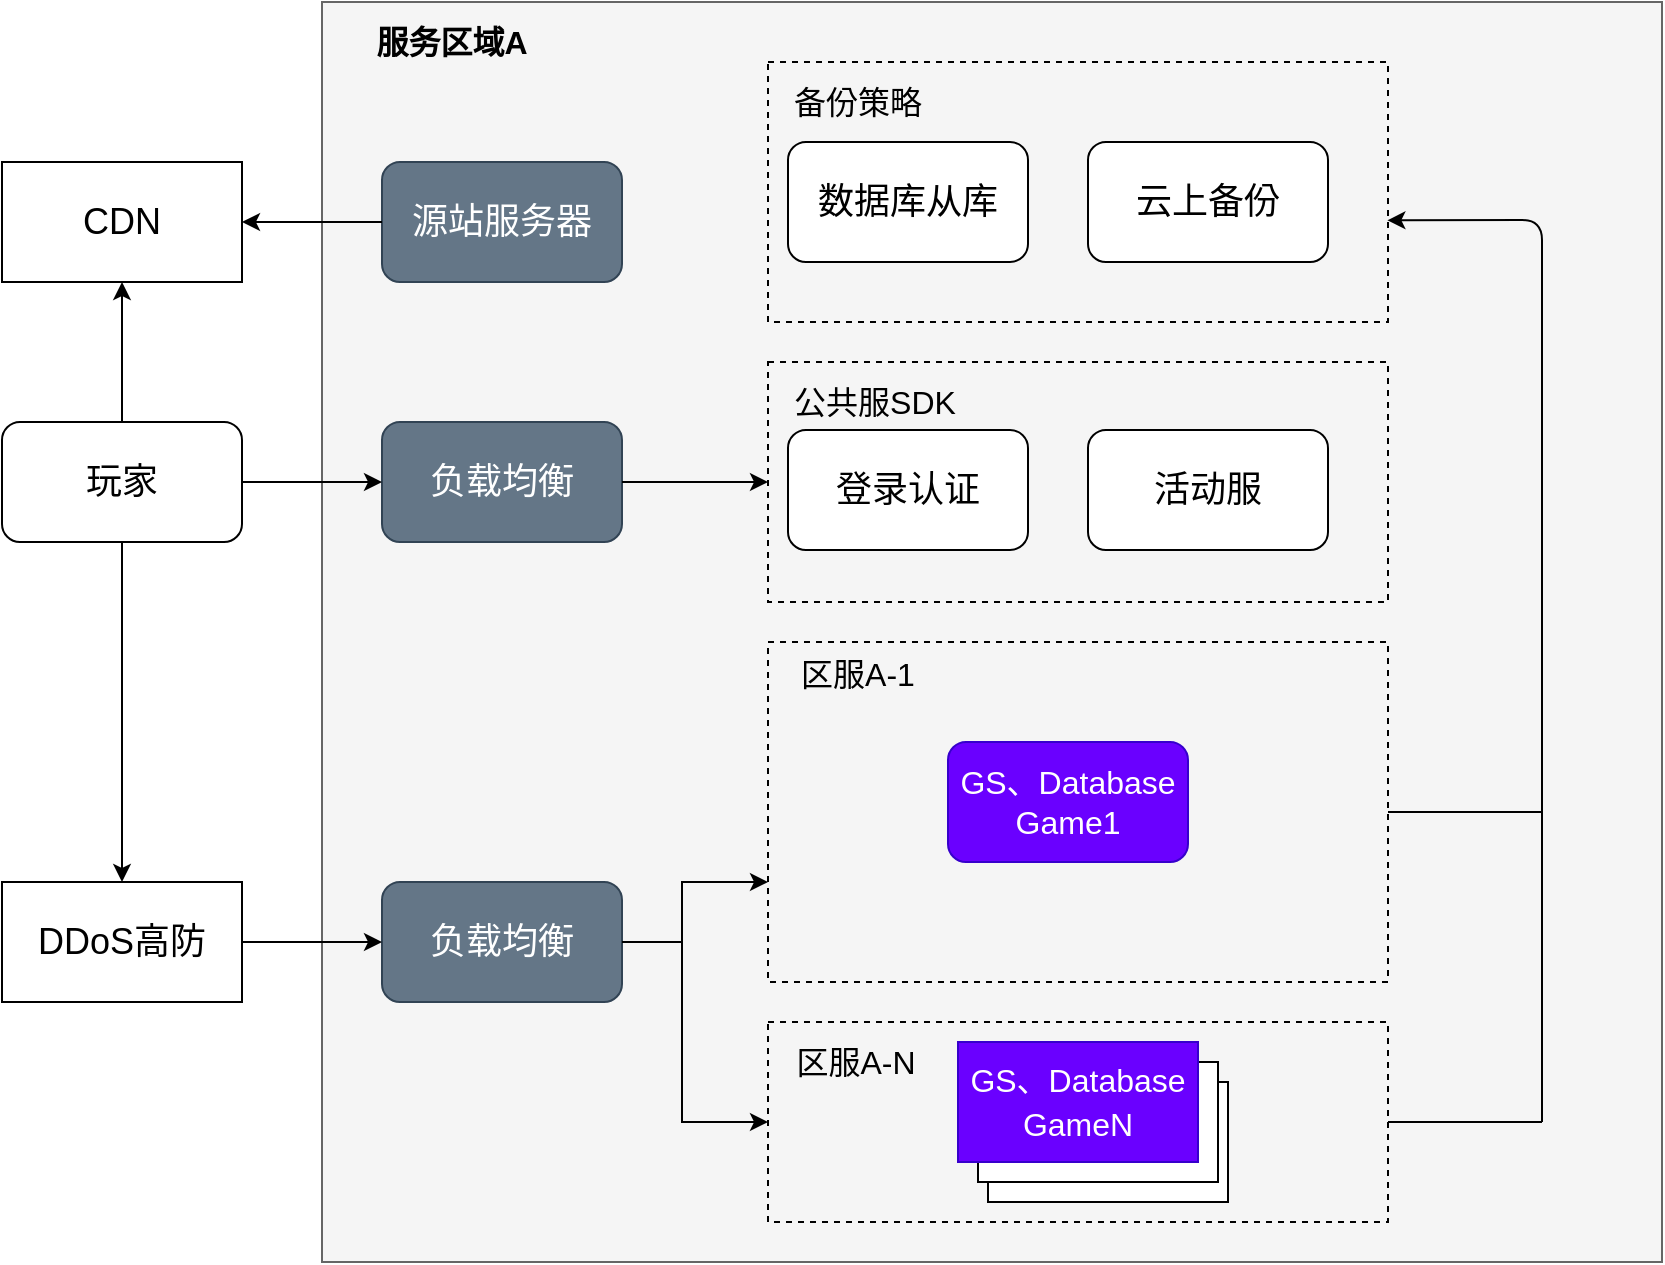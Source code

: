 <mxfile version="14.4.3" type="github">
  <diagram id="fT9dytx6FlZxMEzEyuWl" name="Page-1">
    <mxGraphModel dx="1564" dy="806" grid="1" gridSize="10" guides="1" tooltips="1" connect="1" arrows="1" fold="1" page="1" pageScale="1" pageWidth="1600" pageHeight="1200" math="0" shadow="0">
      <root>
        <mxCell id="0" />
        <mxCell id="1" parent="0" />
        <mxCell id="Vs3RJaH12gDjdYwrqUp_-3" value="" style="rounded=0;whiteSpace=wrap;html=1;fillColor=#f5f5f5;strokeColor=#666666;fontColor=#333333;" parent="1" vertex="1">
          <mxGeometry x="330" y="320" width="670" height="630" as="geometry" />
        </mxCell>
        <mxCell id="Vs3RJaH12gDjdYwrqUp_-6" value="CDN" style="rounded=0;whiteSpace=wrap;html=1;fontSize=18;" parent="1" vertex="1">
          <mxGeometry x="170" y="400" width="120" height="60" as="geometry" />
        </mxCell>
        <mxCell id="Vs3RJaH12gDjdYwrqUp_-16" value="" style="edgeStyle=orthogonalEdgeStyle;rounded=0;orthogonalLoop=1;jettySize=auto;html=1;" parent="1" source="Vs3RJaH12gDjdYwrqUp_-7" target="Vs3RJaH12gDjdYwrqUp_-6" edge="1">
          <mxGeometry relative="1" as="geometry" />
        </mxCell>
        <mxCell id="Vs3RJaH12gDjdYwrqUp_-7" value="玩家" style="rounded=1;whiteSpace=wrap;html=1;fontSize=18;" parent="1" vertex="1">
          <mxGeometry x="170" y="530" width="120" height="60" as="geometry" />
        </mxCell>
        <mxCell id="Vs3RJaH12gDjdYwrqUp_-8" value="DDoS高防" style="rounded=0;whiteSpace=wrap;html=1;fontSize=18;" parent="1" vertex="1">
          <mxGeometry x="170" y="760" width="120" height="60" as="geometry" />
        </mxCell>
        <mxCell id="Vs3RJaH12gDjdYwrqUp_-9" value="&lt;font style=&quot;font-size: 16px&quot;&gt;服务区域A&lt;/font&gt;" style="text;html=1;strokeColor=none;fillColor=none;align=center;verticalAlign=middle;whiteSpace=wrap;rounded=0;fontStyle=1;fontSize=18;" parent="1" vertex="1">
          <mxGeometry x="350" y="330" width="90" height="20" as="geometry" />
        </mxCell>
        <mxCell id="Vs3RJaH12gDjdYwrqUp_-10" value="源站服务器" style="rounded=1;whiteSpace=wrap;html=1;fontSize=18;fillColor=#647687;strokeColor=#314354;fontColor=#ffffff;" parent="1" vertex="1">
          <mxGeometry x="360" y="400" width="120" height="60" as="geometry" />
        </mxCell>
        <mxCell id="Vs3RJaH12gDjdYwrqUp_-11" value="负载均衡" style="rounded=1;whiteSpace=wrap;html=1;fontSize=18;fillColor=#647687;strokeColor=#314354;fontColor=#ffffff;" parent="1" vertex="1">
          <mxGeometry x="360" y="530" width="120" height="60" as="geometry" />
        </mxCell>
        <mxCell id="Vs3RJaH12gDjdYwrqUp_-12" value="负载均衡&lt;br style=&quot;font-size: 18px;&quot;&gt;" style="rounded=1;whiteSpace=wrap;html=1;strokeColor=#314354;fillColor=#647687;fontColor=#ffffff;fontSize=18;" parent="1" vertex="1">
          <mxGeometry x="360" y="760" width="120" height="60" as="geometry" />
        </mxCell>
        <mxCell id="Vs3RJaH12gDjdYwrqUp_-19" value="" style="rounded=0;whiteSpace=wrap;html=1;dashed=1;strokeColor=#000000;fillColor=none;gradientColor=none;" parent="1" vertex="1">
          <mxGeometry x="553" y="350" width="310" height="130" as="geometry" />
        </mxCell>
        <mxCell id="Vs3RJaH12gDjdYwrqUp_-20" value="" style="rounded=0;whiteSpace=wrap;html=1;dashed=1;strokeColor=#000000;fillColor=none;gradientColor=none;" parent="1" vertex="1">
          <mxGeometry x="553" y="500" width="310" height="120" as="geometry" />
        </mxCell>
        <mxCell id="Vs3RJaH12gDjdYwrqUp_-21" value="" style="rounded=0;whiteSpace=wrap;html=1;dashed=1;strokeColor=#000000;fillColor=none;gradientColor=none;" parent="1" vertex="1">
          <mxGeometry x="553" y="640" width="310" height="170" as="geometry" />
        </mxCell>
        <mxCell id="Vs3RJaH12gDjdYwrqUp_-22" value="" style="rounded=0;whiteSpace=wrap;html=1;dashed=1;strokeColor=#000000;fillColor=none;gradientColor=none;" parent="1" vertex="1">
          <mxGeometry x="553" y="830" width="310" height="100" as="geometry" />
        </mxCell>
        <mxCell id="Vs3RJaH12gDjdYwrqUp_-23" value="&lt;span style=&quot;font-weight: 400; font-size: 16px;&quot;&gt;备份策略&lt;/span&gt;" style="text;html=1;strokeColor=none;fillColor=none;align=center;verticalAlign=middle;whiteSpace=wrap;rounded=0;fontStyle=1;fontSize=16;" parent="1" vertex="1">
          <mxGeometry x="563" y="360" width="70" height="20" as="geometry" />
        </mxCell>
        <mxCell id="Vs3RJaH12gDjdYwrqUp_-24" value="登录认证" style="rounded=1;whiteSpace=wrap;html=1;fontSize=18;" parent="1" vertex="1">
          <mxGeometry x="563" y="534" width="120" height="60" as="geometry" />
        </mxCell>
        <mxCell id="Vs3RJaH12gDjdYwrqUp_-25" value="活动服" style="rounded=1;whiteSpace=wrap;html=1;fontSize=18;" parent="1" vertex="1">
          <mxGeometry x="713" y="534" width="120" height="60" as="geometry" />
        </mxCell>
        <mxCell id="Vs3RJaH12gDjdYwrqUp_-26" value="&lt;span style=&quot;font-weight: 400; font-size: 16px;&quot;&gt;公共服SDK&lt;/span&gt;" style="text;html=1;strokeColor=none;fillColor=none;align=center;verticalAlign=middle;whiteSpace=wrap;rounded=0;fontStyle=1;fontSize=16;" parent="1" vertex="1">
          <mxGeometry x="563" y="510" width="87" height="20" as="geometry" />
        </mxCell>
        <mxCell id="Vs3RJaH12gDjdYwrqUp_-27" value="&lt;span style=&quot;font-weight: 400; font-size: 16px;&quot;&gt;区服A-1&lt;/span&gt;" style="text;html=1;strokeColor=none;fillColor=none;align=center;verticalAlign=middle;whiteSpace=wrap;rounded=0;fontStyle=1;fontSize=16;" parent="1" vertex="1">
          <mxGeometry x="563" y="646" width="70" height="20" as="geometry" />
        </mxCell>
        <mxCell id="Vs3RJaH12gDjdYwrqUp_-28" value="&lt;span style=&quot;font-weight: 400; font-size: 16px;&quot;&gt;区服A-N&lt;/span&gt;" style="text;html=1;strokeColor=none;fillColor=none;align=center;verticalAlign=middle;whiteSpace=wrap;rounded=0;fontStyle=1;fontSize=16;" parent="1" vertex="1">
          <mxGeometry x="562" y="840" width="70" height="20" as="geometry" />
        </mxCell>
        <mxCell id="Vs3RJaH12gDjdYwrqUp_-29" value="架构同源A-1" style="rounded=0;whiteSpace=wrap;html=1;" parent="1" vertex="1">
          <mxGeometry x="663" y="860" width="120" height="60" as="geometry" />
        </mxCell>
        <mxCell id="Vs3RJaH12gDjdYwrqUp_-30" value="架构同源A-1" style="rounded=0;whiteSpace=wrap;html=1;" parent="1" vertex="1">
          <mxGeometry x="658" y="850" width="120" height="60" as="geometry" />
        </mxCell>
        <mxCell id="Vs3RJaH12gDjdYwrqUp_-31" value="&lt;span style=&quot;font-size: 16px&quot;&gt;GS、Database&lt;/span&gt;&lt;br style=&quot;font-size: 16px&quot;&gt;&lt;span style=&quot;font-size: 16px&quot;&gt;GameN&lt;/span&gt;" style="rounded=0;whiteSpace=wrap;html=1;fontSize=18;fillColor=#6a00ff;strokeColor=#3700CC;fontColor=#ffffff;" parent="1" vertex="1">
          <mxGeometry x="648" y="840" width="120" height="60" as="geometry" />
        </mxCell>
        <mxCell id="Vs3RJaH12gDjdYwrqUp_-34" value="数据库从库" style="rounded=1;whiteSpace=wrap;html=1;fontSize=18;" parent="1" vertex="1">
          <mxGeometry x="563" y="390" width="120" height="60" as="geometry" />
        </mxCell>
        <mxCell id="Vs3RJaH12gDjdYwrqUp_-35" value="&lt;font style=&quot;font-size: 18px&quot;&gt;云上备份&lt;/font&gt;" style="rounded=1;whiteSpace=wrap;html=1;" parent="1" vertex="1">
          <mxGeometry x="713" y="390" width="120" height="60" as="geometry" />
        </mxCell>
        <mxCell id="Vs3RJaH12gDjdYwrqUp_-36" value="GS、Database&lt;br&gt;Game1" style="rounded=1;whiteSpace=wrap;html=1;fontSize=16;fillColor=#6a00ff;strokeColor=#3700CC;fontColor=#ffffff;" parent="1" vertex="1">
          <mxGeometry x="643" y="690" width="120" height="60" as="geometry" />
        </mxCell>
        <mxCell id="Vs3RJaH12gDjdYwrqUp_-38" value="" style="endArrow=classic;html=1;exitX=1;exitY=0.5;exitDx=0;exitDy=0;entryX=0;entryY=0.5;entryDx=0;entryDy=0;" parent="1" source="Vs3RJaH12gDjdYwrqUp_-7" target="Vs3RJaH12gDjdYwrqUp_-11" edge="1">
          <mxGeometry width="50" height="50" relative="1" as="geometry">
            <mxPoint x="580" y="530" as="sourcePoint" />
            <mxPoint x="630" y="480" as="targetPoint" />
            <Array as="points" />
          </mxGeometry>
        </mxCell>
        <mxCell id="Vs3RJaH12gDjdYwrqUp_-41" value="" style="endArrow=classic;html=1;exitX=0.5;exitY=1;exitDx=0;exitDy=0;entryX=0.5;entryY=0;entryDx=0;entryDy=0;" parent="1" source="Vs3RJaH12gDjdYwrqUp_-7" target="Vs3RJaH12gDjdYwrqUp_-8" edge="1">
          <mxGeometry width="50" height="50" relative="1" as="geometry">
            <mxPoint x="220" y="640" as="sourcePoint" />
            <mxPoint x="270" y="590" as="targetPoint" />
          </mxGeometry>
        </mxCell>
        <mxCell id="Vs3RJaH12gDjdYwrqUp_-42" value="" style="endArrow=classic;html=1;entryX=0;entryY=0.5;entryDx=0;entryDy=0;" parent="1" source="Vs3RJaH12gDjdYwrqUp_-8" target="Vs3RJaH12gDjdYwrqUp_-12" edge="1">
          <mxGeometry width="50" height="50" relative="1" as="geometry">
            <mxPoint x="290" y="740" as="sourcePoint" />
            <mxPoint x="360.711" y="690" as="targetPoint" />
          </mxGeometry>
        </mxCell>
        <mxCell id="Vs3RJaH12gDjdYwrqUp_-45" value="" style="endArrow=classic;html=1;" parent="1" source="Vs3RJaH12gDjdYwrqUp_-11" target="Vs3RJaH12gDjdYwrqUp_-20" edge="1">
          <mxGeometry width="50" height="50" relative="1" as="geometry">
            <mxPoint x="523" y="564" as="sourcePoint" />
            <mxPoint x="553" y="564" as="targetPoint" />
          </mxGeometry>
        </mxCell>
        <mxCell id="Vs3RJaH12gDjdYwrqUp_-49" value="" style="endArrow=classic;html=1;exitX=0;exitY=0.5;exitDx=0;exitDy=0;entryX=1;entryY=0.5;entryDx=0;entryDy=0;" parent="1" source="Vs3RJaH12gDjdYwrqUp_-10" target="Vs3RJaH12gDjdYwrqUp_-6" edge="1">
          <mxGeometry width="50" height="50" relative="1" as="geometry">
            <mxPoint x="630" y="650" as="sourcePoint" />
            <mxPoint x="680" y="600" as="targetPoint" />
          </mxGeometry>
        </mxCell>
        <mxCell id="Vs3RJaH12gDjdYwrqUp_-51" style="edgeStyle=elbowEdgeStyle;rounded=0;orthogonalLoop=1;jettySize=auto;html=1;fontSize=16;fontColor=#030303;entryX=0;entryY=0.5;entryDx=0;entryDy=0;" parent="1" source="Vs3RJaH12gDjdYwrqUp_-12" target="Vs3RJaH12gDjdYwrqUp_-22" edge="1">
          <mxGeometry relative="1" as="geometry">
            <Array as="points">
              <mxPoint x="510" y="880" />
              <mxPoint x="500" y="840" />
            </Array>
          </mxGeometry>
        </mxCell>
        <mxCell id="Vs3RJaH12gDjdYwrqUp_-53" style="edgeStyle=elbowEdgeStyle;rounded=0;orthogonalLoop=1;jettySize=auto;html=1;fontSize=16;fontColor=#030303;entryX=0;entryY=0.5;entryDx=0;entryDy=0;" parent="1" edge="1">
          <mxGeometry relative="1" as="geometry">
            <mxPoint x="500" y="790" as="sourcePoint" />
            <mxPoint x="553" y="760" as="targetPoint" />
            <Array as="points">
              <mxPoint x="510" y="760" />
              <mxPoint x="500" y="720" />
            </Array>
          </mxGeometry>
        </mxCell>
        <mxCell id="Vs3RJaH12gDjdYwrqUp_-56" value="" style="endArrow=classic;html=1;fontSize=16;fontColor=#030303;entryX=0.999;entryY=0.609;entryDx=0;entryDy=0;entryPerimeter=0;" parent="1" target="Vs3RJaH12gDjdYwrqUp_-19" edge="1">
          <mxGeometry width="50" height="50" relative="1" as="geometry">
            <mxPoint x="940" y="880" as="sourcePoint" />
            <mxPoint x="990" y="825" as="targetPoint" />
            <Array as="points">
              <mxPoint x="940" y="429" />
            </Array>
          </mxGeometry>
        </mxCell>
        <mxCell id="Vs3RJaH12gDjdYwrqUp_-57" value="" style="endArrow=none;html=1;fontSize=16;fontColor=#030303;exitX=1;exitY=0.5;exitDx=0;exitDy=0;" parent="1" source="Vs3RJaH12gDjdYwrqUp_-22" edge="1">
          <mxGeometry width="50" height="50" relative="1" as="geometry">
            <mxPoint x="580" y="840" as="sourcePoint" />
            <mxPoint x="940" y="880" as="targetPoint" />
          </mxGeometry>
        </mxCell>
        <mxCell id="Vs3RJaH12gDjdYwrqUp_-58" value="" style="endArrow=none;html=1;fontSize=16;fontColor=#030303;exitX=1;exitY=0.5;exitDx=0;exitDy=0;" parent="1" source="Vs3RJaH12gDjdYwrqUp_-21" edge="1">
          <mxGeometry width="50" height="50" relative="1" as="geometry">
            <mxPoint x="580" y="730" as="sourcePoint" />
            <mxPoint x="940" y="725" as="targetPoint" />
          </mxGeometry>
        </mxCell>
      </root>
    </mxGraphModel>
  </diagram>
</mxfile>
